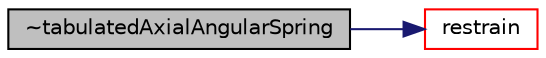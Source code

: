 digraph "~tabulatedAxialAngularSpring"
{
  bgcolor="transparent";
  edge [fontname="Helvetica",fontsize="10",labelfontname="Helvetica",labelfontsize="10"];
  node [fontname="Helvetica",fontsize="10",shape=record];
  rankdir="LR";
  Node78 [label="~tabulatedAxialAngularSpring",height=0.2,width=0.4,color="black", fillcolor="grey75", style="filled", fontcolor="black"];
  Node78 -> Node79 [color="midnightblue",fontsize="10",style="solid",fontname="Helvetica"];
  Node79 [label="restrain",height=0.2,width=0.4,color="red",URL="$a30801.html#a5a33f13a3b2e956e9be8cfaffc87a34b",tooltip="Calculate the restraint position, force and moment. "];
}
